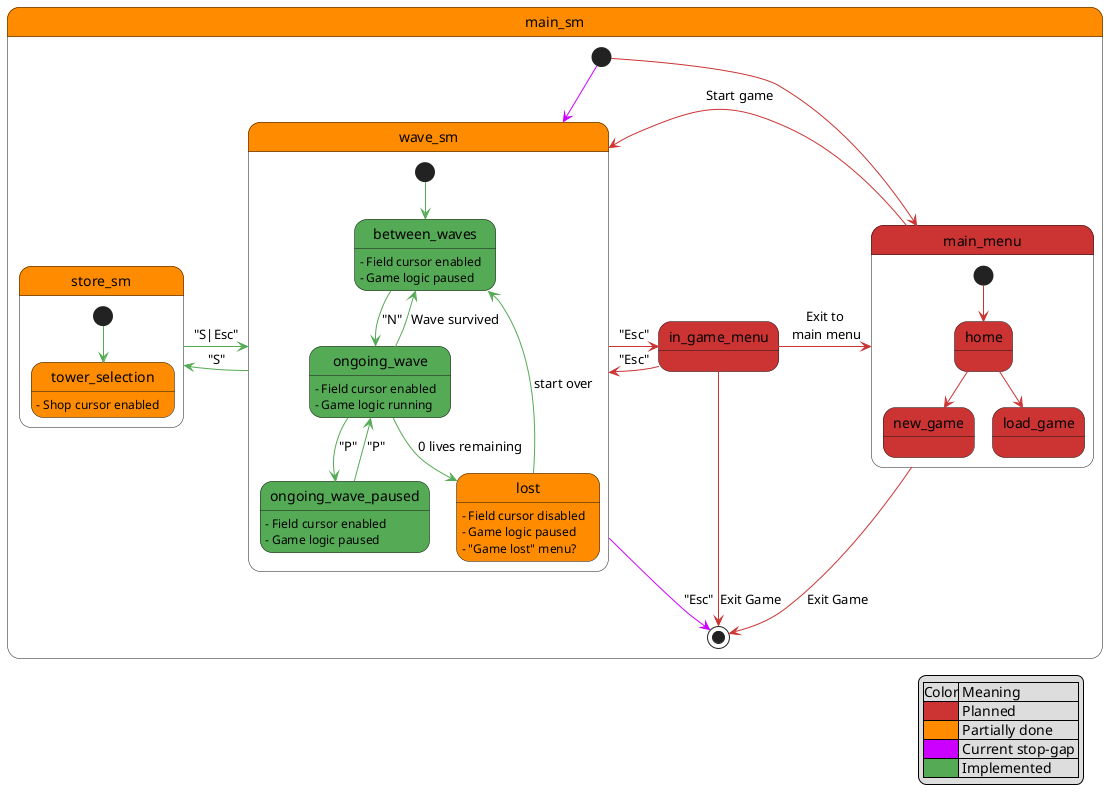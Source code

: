 @startuml
!define isdone #55AA55
!define ispartiallydone #ff8c00
!define isplanned #CC3333
!define istemporary #cc00ff

skinparam StateEndColor isplanned
skinparam StateStartColor isplanned
skinparam StateBackgroundColor isplanned
skinparam ArrowColor isplanned

state main_sm ispartiallydone {
    state main_menu {
        state home

        state new_game

        state load_game

        [*] --> home
        home --> new_game
        home --> load_game
    }

    state store_sm ispartiallydone {
        state tower_selection ispartiallydone {
            tower_selection: - Shop cursor enabled
        }

        [*] -[isdone]-> tower_selection
    }

    state wave_sm ispartiallydone {
        state between_waves isdone {
            between_waves: - Field cursor enabled
            between_waves: - Game logic paused
        }
        state ongoing_wave isdone {
            ongoing_wave: - Field cursor enabled
            ongoing_wave: - Game logic running
        }
        state ongoing_wave_paused isdone {
            ongoing_wave_paused: - Field cursor enabled
            ongoing_wave_paused: - Game logic paused
        }
        state lost ispartiallydone {
            lost: - Field cursor disabled
            lost: - Game logic paused
            lost: - "Game lost" menu?
        }

        [*] -[isdone]-> between_waves
        between_waves -[isdone]-> ongoing_wave: "N"
        ongoing_wave -[isdone]-> between_waves: Wave survived
        ongoing_wave -[isdone]-> lost: 0 lives remaining
        lost -[isdone]-> between_waves: start over
        ongoing_wave_paused -[isdone]-> ongoing_wave: "P"
        ongoing_wave -[isdone]-> ongoing_wave_paused: "P"
    }

    state in_game_menu {

    }


    [*] -[istemporary]-> wave_sm
    [*] --> main_menu

    ' Cross-state machine transitions
    store_sm -[isdone]> wave_sm: "S|Esc"
    wave_sm -[isdone]> store_sm: "S"
    wave_sm -> in_game_menu: "Esc"
    in_game_menu -> wave_sm: "Esc"
    in_game_menu -> main_menu : Exit to\n main menu
    main_menu -> wave_sm : Start game


    wave_sm -[istemporary]-> [*]: "Esc"
    in_game_menu --> [*] : Exit Game
    main_menu --> [*] : Exit Game
}


legend bottom right
    |Color| Meaning |
    |<isplanned>| Planned |
    |<ispartiallydone>| Partially done |
    |<istemporary>| Current stop-gap |
    |<isdone>| Implemented |
endlegend

@enduml
